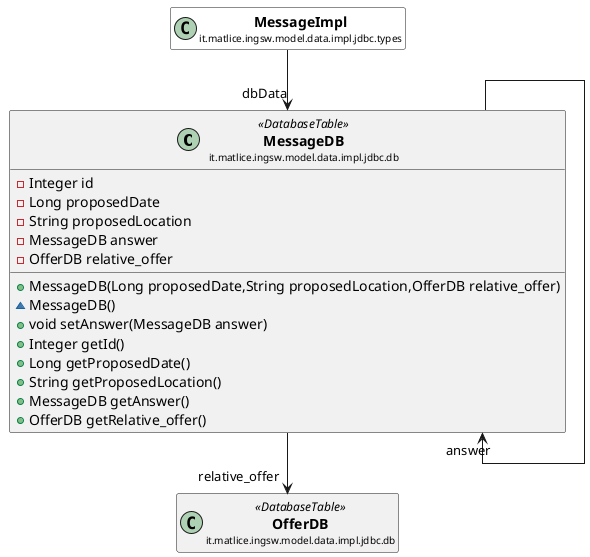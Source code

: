 @startuml

skinparam svgLinkTarget _parent
skinparam linetype ortho
set namespaceSeparator none
class "<b><size:14>MessageDB</b>\n<size:10>it.matlice.ingsw.model.data.impl.jdbc.db" as it.matlice.ingsw.model.data.impl.jdbc.db.MessageDB <<DatabaseTable>> [[../../../../../../../../it/matlice/ingsw/model/data/impl/jdbc/db/MessageDB.html{it.matlice.ingsw.model.data.impl.jdbc.db.MessageDB}]] {
-Integer id
-Long proposedDate
-String proposedLocation
-MessageDB answer
-OfferDB relative_offer
+MessageDB(Long proposedDate,String proposedLocation,OfferDB relative_offer)
~MessageDB()
+void setAnswer(MessageDB answer)
+Integer getId()
+Long getProposedDate()
+String getProposedLocation()
+MessageDB getAnswer()
+OfferDB getRelative_offer()
}


it.matlice.ingsw.model.data.impl.jdbc.db.MessageDB -->  "answer" it.matlice.ingsw.model.data.impl.jdbc.db.MessageDB

class "<b><size:14>OfferDB</b>\n<size:10>it.matlice.ingsw.model.data.impl.jdbc.db" as it.matlice.ingsw.model.data.impl.jdbc.db.OfferDB <<DatabaseTable>> [[../../../../../../../../it/matlice/ingsw/model/data/impl/jdbc/db/OfferDB.html{it.matlice.ingsw.model.data.impl.jdbc.db.OfferDB}]] {
}

hide it.matlice.ingsw.model.data.impl.jdbc.db.OfferDB fields
hide it.matlice.ingsw.model.data.impl.jdbc.db.OfferDB methods

it.matlice.ingsw.model.data.impl.jdbc.db.MessageDB -->  "relative_offer" it.matlice.ingsw.model.data.impl.jdbc.db.OfferDB

class "<b><size:14>MessageImpl</b>\n<size:10>it.matlice.ingsw.model.data.impl.jdbc.types" as it.matlice.ingsw.model.data.impl.jdbc.types.MessageImpl  [[../../../../../../../../it/matlice/ingsw/model/data/impl/jdbc/types/MessageImpl.html{it.matlice.ingsw.model.data.impl.jdbc.types.MessageImpl}]] #white {
}

hide it.matlice.ingsw.model.data.impl.jdbc.types.MessageImpl fields
hide it.matlice.ingsw.model.data.impl.jdbc.types.MessageImpl methods

it.matlice.ingsw.model.data.impl.jdbc.types.MessageImpl -->  "dbData" it.matlice.ingsw.model.data.impl.jdbc.db.MessageDB


@enduml
